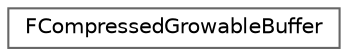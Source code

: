 digraph "Graphical Class Hierarchy"
{
 // INTERACTIVE_SVG=YES
 // LATEX_PDF_SIZE
  bgcolor="transparent";
  edge [fontname=Helvetica,fontsize=10,labelfontname=Helvetica,labelfontsize=10];
  node [fontname=Helvetica,fontsize=10,shape=box,height=0.2,width=0.4];
  rankdir="LR";
  Node0 [id="Node000000",label="FCompressedGrowableBuffer",height=0.2,width=0.4,color="grey40", fillcolor="white", style="filled",URL="$d4/db3/structFCompressedGrowableBuffer.html",tooltip="Growable compressed buffer."];
}
